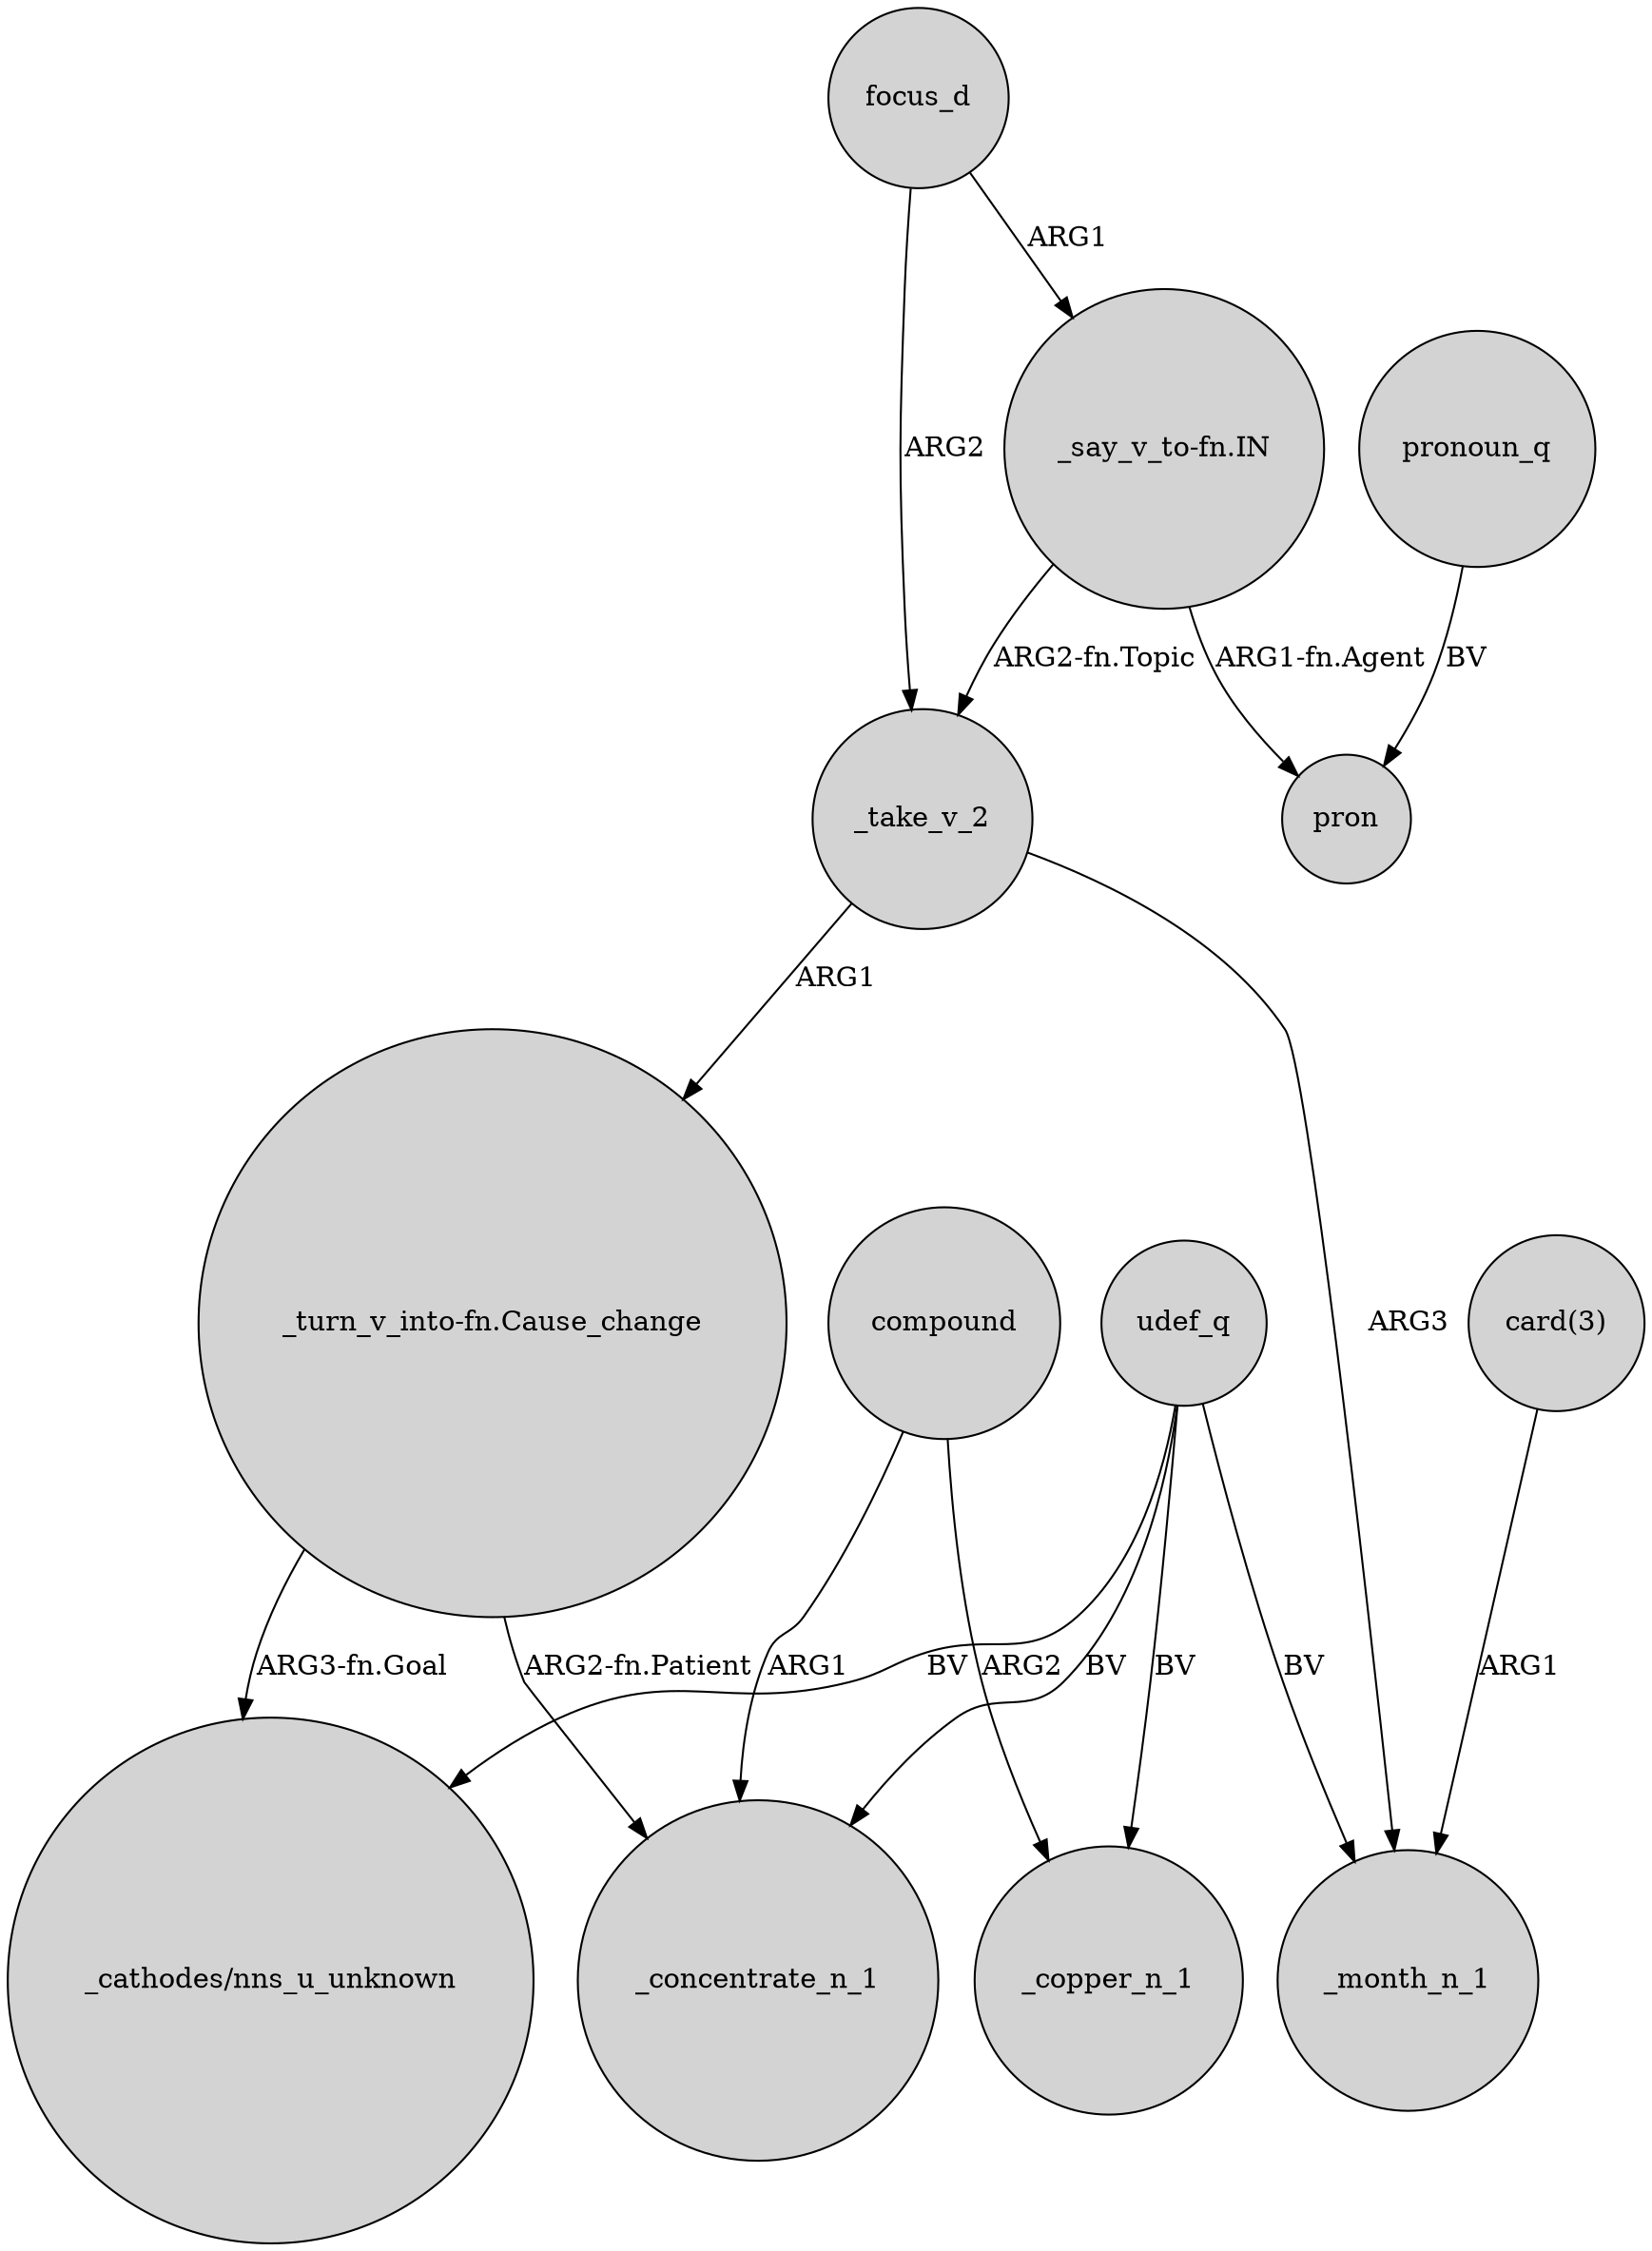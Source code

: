digraph {
	node [shape=circle style=filled]
	"_turn_v_into-fn.Cause_change" -> "_cathodes/nns_u_unknown" [label="ARG3-fn.Goal"]
	udef_q -> _copper_n_1 [label=BV]
	"_turn_v_into-fn.Cause_change" -> _concentrate_n_1 [label="ARG2-fn.Patient"]
	_take_v_2 -> "_turn_v_into-fn.Cause_change" [label=ARG1]
	udef_q -> "_cathodes/nns_u_unknown" [label=BV]
	compound -> _copper_n_1 [label=ARG2]
	udef_q -> _month_n_1 [label=BV]
	compound -> _concentrate_n_1 [label=ARG1]
	"_say_v_to-fn.IN" -> _take_v_2 [label="ARG2-fn.Topic"]
	udef_q -> _concentrate_n_1 [label=BV]
	"card(3)" -> _month_n_1 [label=ARG1]
	focus_d -> _take_v_2 [label=ARG2]
	_take_v_2 -> _month_n_1 [label=ARG3]
	focus_d -> "_say_v_to-fn.IN" [label=ARG1]
	"_say_v_to-fn.IN" -> pron [label="ARG1-fn.Agent"]
	pronoun_q -> pron [label=BV]
}
